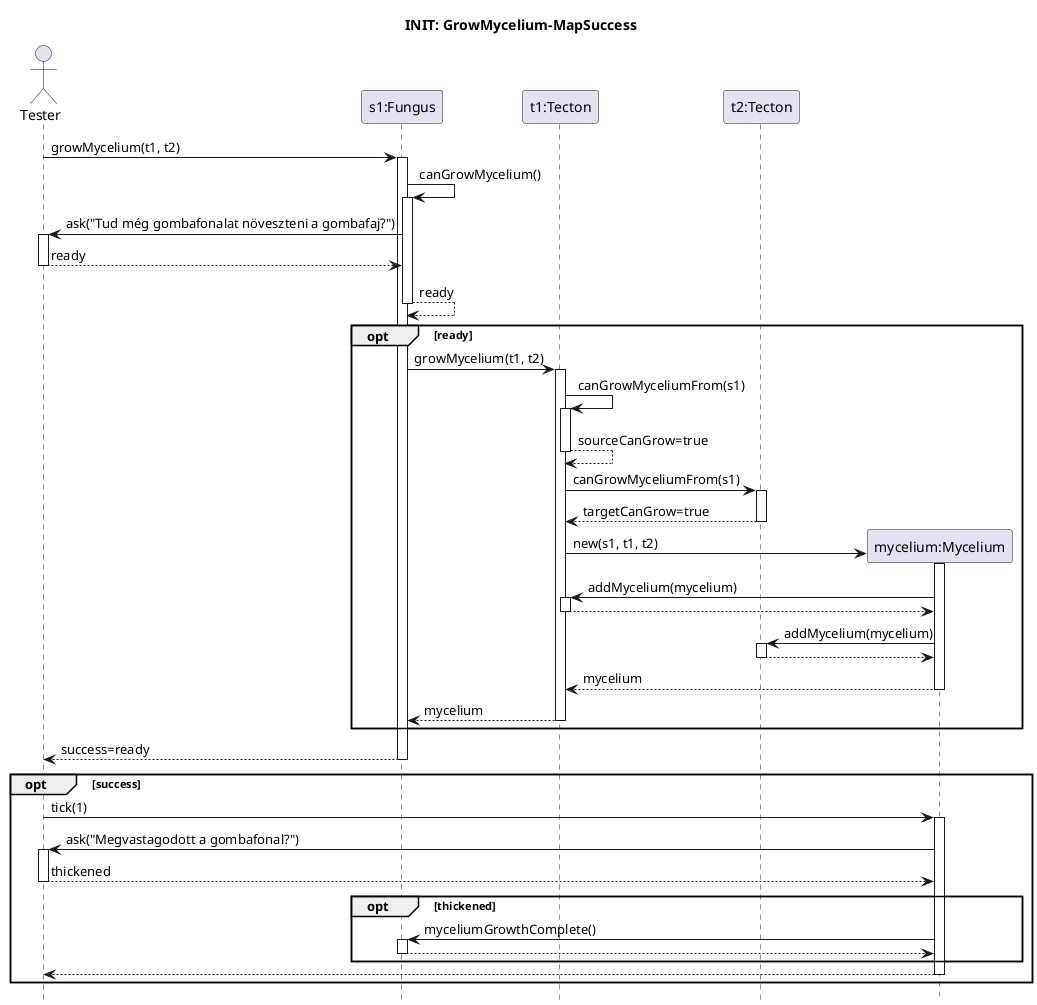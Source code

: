 @startuml grow-mycelium-success
hide footbox

title INIT: GrowMycelium-MapSuccess

actor Tester
participant "s1:Fungus" as species
participant "t1:Tecton" as source
participant "t2:Tecton" as target
participant "mycelium:Mycelium" as mycelium


Tester -> species : growMycelium(t1, t2)
activate species

species -> species : canGrowMycelium()
activate species

Tester <- species : ask("Tud még gombafonalat növeszteni a gombafaj?")
activate Tester
return ready

return ready

opt ready

    species -> source : growMycelium(t1, t2)
    activate source
        source -> source : canGrowMyceliumFrom(s1)
        activate source
        return sourceCanGrow=true

        source -> target : canGrowMyceliumFrom(s1)
        activate target
        return targetCanGrow=true

        create mycelium
        source -> mycelium : new(s1, t1, t2)
        activate mycelium

        mycelium -> source : addMycelium(mycelium)
        activate source
        return

        mycelium -> target : addMycelium(mycelium)
        activate target
        return

        return mycelium

    return mycelium
end
return success=ready

opt success
    Tester -> mycelium : tick(1)
    activate mycelium

    Tester <- mycelium : ask("Megvastagodott a gombafonal?")
    activate Tester
    return thickened

    opt thickened 
        mycelium -> species : myceliumGrowthComplete()
        activate species
        return
    end

    return
end
@enduml